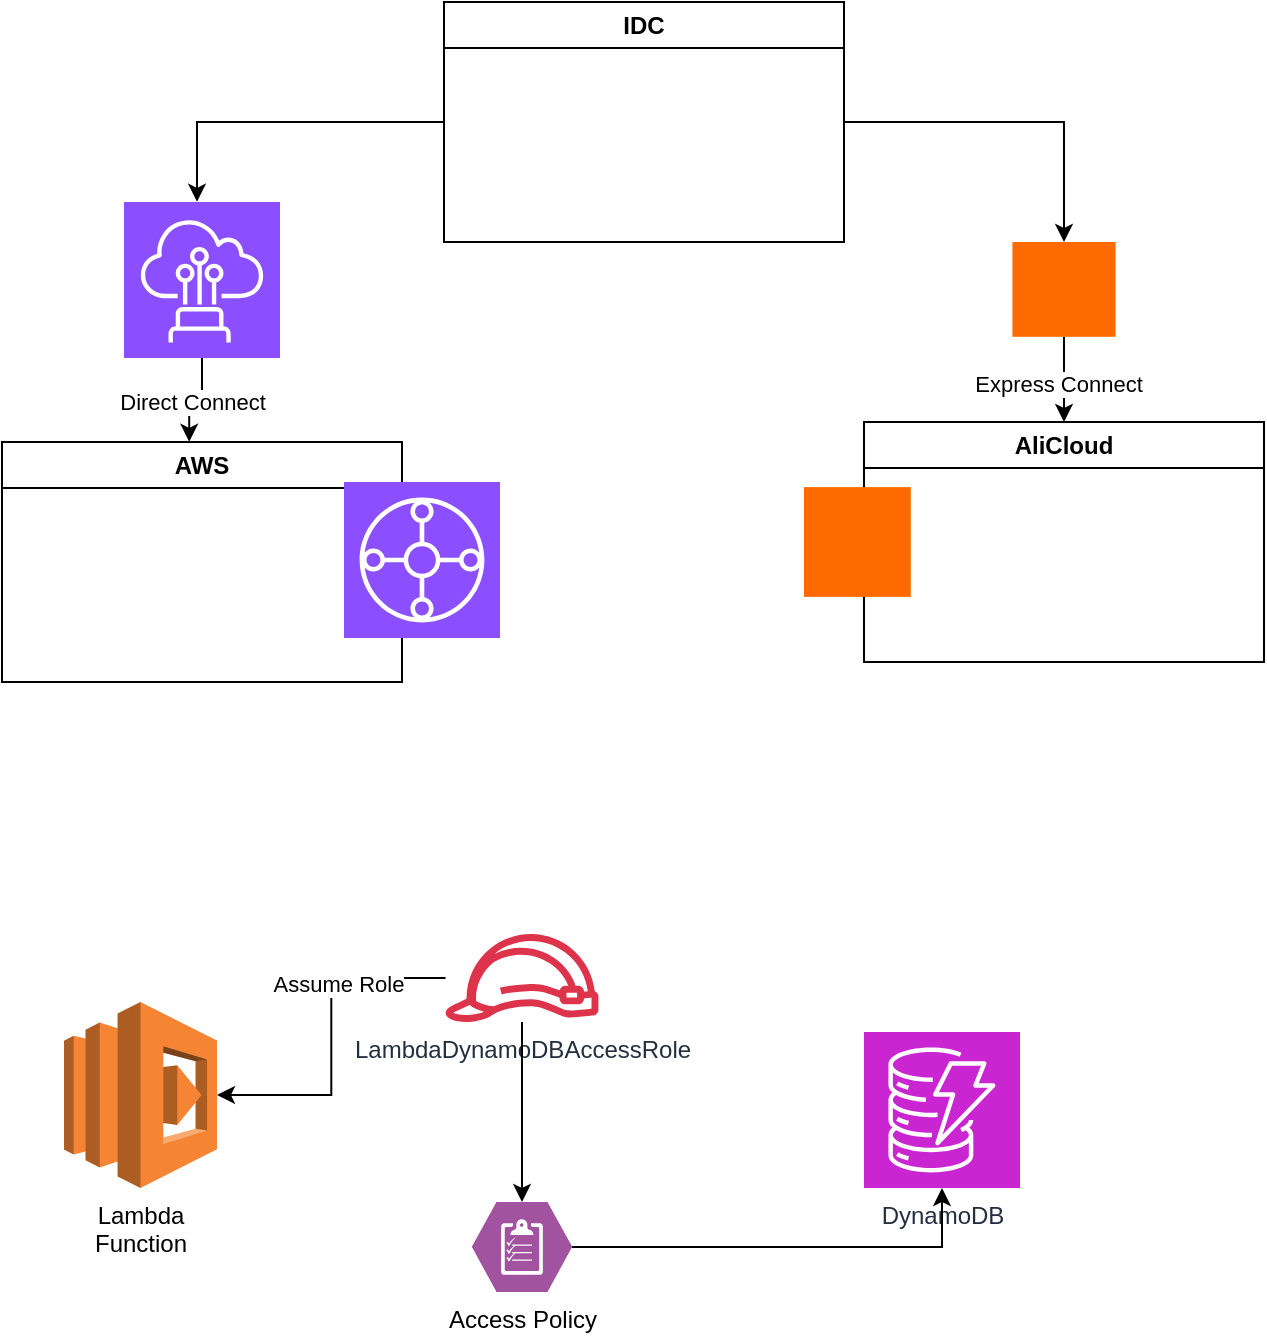 <mxfile version="28.0.4">
  <diagram name="Page-1" id="7EOnSexLtBB46fiKPTmx">
    <mxGraphModel dx="1164" dy="551" grid="1" gridSize="10" guides="1" tooltips="1" connect="1" arrows="1" fold="1" page="1" pageScale="1" pageWidth="850" pageHeight="1100" math="0" shadow="0">
      <root>
        <mxCell id="0" />
        <mxCell id="1" parent="0" />
        <mxCell id="cgtv0CHKIQMcRAsqrqvQ-5" style="edgeStyle=orthogonalEdgeStyle;rounded=0;orthogonalLoop=1;jettySize=auto;html=1;entryX=0.5;entryY=0;entryDx=0;entryDy=0;" parent="1" source="cgtv0CHKIQMcRAsqrqvQ-14" target="cgtv0CHKIQMcRAsqrqvQ-3" edge="1">
          <mxGeometry relative="1" as="geometry" />
        </mxCell>
        <mxCell id="cgtv0CHKIQMcRAsqrqvQ-6" value="Express Connect" style="edgeLabel;html=1;align=center;verticalAlign=middle;resizable=0;points=[];" parent="cgtv0CHKIQMcRAsqrqvQ-5" vertex="1" connectable="0">
          <mxGeometry x="0.076" y="-3" relative="1" as="geometry">
            <mxPoint as="offset" />
          </mxGeometry>
        </mxCell>
        <mxCell id="cgtv0CHKIQMcRAsqrqvQ-1" value="IDC" style="swimlane;whiteSpace=wrap;html=1;" parent="1" vertex="1">
          <mxGeometry x="340" y="40" width="200" height="120" as="geometry" />
        </mxCell>
        <mxCell id="cgtv0CHKIQMcRAsqrqvQ-2" value="AWS" style="swimlane;whiteSpace=wrap;html=1;startSize=23;" parent="1" vertex="1">
          <mxGeometry x="119" y="260" width="200" height="120" as="geometry" />
        </mxCell>
        <mxCell id="cgtv0CHKIQMcRAsqrqvQ-3" value="AliCloud" style="swimlane;whiteSpace=wrap;html=1;" parent="1" vertex="1">
          <mxGeometry x="550" y="250" width="200" height="120" as="geometry" />
        </mxCell>
        <mxCell id="cgtv0CHKIQMcRAsqrqvQ-9" value="" style="points=[];aspect=fixed;html=1;align=center;shadow=0;dashed=0;fillColor=#FF6A00;strokeColor=none;shape=mxgraph.alibaba_cloud.cen_cloud_enterprise_network;" parent="cgtv0CHKIQMcRAsqrqvQ-3" vertex="1">
          <mxGeometry x="-30" y="32.55" width="53.4" height="54.9" as="geometry" />
        </mxCell>
        <mxCell id="cgtv0CHKIQMcRAsqrqvQ-7" style="edgeStyle=orthogonalEdgeStyle;rounded=0;orthogonalLoop=1;jettySize=auto;html=1;entryX=0.468;entryY=-0.001;entryDx=0;entryDy=0;entryPerimeter=0;" parent="1" source="cgtv0CHKIQMcRAsqrqvQ-11" target="cgtv0CHKIQMcRAsqrqvQ-2" edge="1">
          <mxGeometry relative="1" as="geometry" />
        </mxCell>
        <mxCell id="cgtv0CHKIQMcRAsqrqvQ-8" value="Direct Connect" style="edgeLabel;html=1;align=center;verticalAlign=middle;resizable=0;points=[];" parent="cgtv0CHKIQMcRAsqrqvQ-7" vertex="1" connectable="0">
          <mxGeometry x="0.076" y="1" relative="1" as="geometry">
            <mxPoint as="offset" />
          </mxGeometry>
        </mxCell>
        <mxCell id="cgtv0CHKIQMcRAsqrqvQ-10" value="" style="sketch=0;points=[[0,0,0],[0.25,0,0],[0.5,0,0],[0.75,0,0],[1,0,0],[0,1,0],[0.25,1,0],[0.5,1,0],[0.75,1,0],[1,1,0],[0,0.25,0],[0,0.5,0],[0,0.75,0],[1,0.25,0],[1,0.5,0],[1,0.75,0]];outlineConnect=0;fontColor=#232F3E;fillColor=#8C4FFF;strokeColor=#ffffff;dashed=0;verticalLabelPosition=bottom;verticalAlign=top;align=center;html=1;fontSize=12;fontStyle=0;aspect=fixed;shape=mxgraph.aws4.resourceIcon;resIcon=mxgraph.aws4.transit_gateway;" parent="1" vertex="1">
          <mxGeometry x="290" y="280" width="78" height="78" as="geometry" />
        </mxCell>
        <mxCell id="cgtv0CHKIQMcRAsqrqvQ-12" value="" style="edgeStyle=orthogonalEdgeStyle;rounded=0;orthogonalLoop=1;jettySize=auto;html=1;entryX=0.468;entryY=-0.001;entryDx=0;entryDy=0;entryPerimeter=0;" parent="1" source="cgtv0CHKIQMcRAsqrqvQ-1" target="cgtv0CHKIQMcRAsqrqvQ-11" edge="1">
          <mxGeometry relative="1" as="geometry">
            <mxPoint x="340" y="100" as="sourcePoint" />
            <mxPoint x="224" y="250" as="targetPoint" />
          </mxGeometry>
        </mxCell>
        <mxCell id="cgtv0CHKIQMcRAsqrqvQ-11" value="" style="sketch=0;points=[[0,0,0],[0.25,0,0],[0.5,0,0],[0.75,0,0],[1,0,0],[0,1,0],[0.25,1,0],[0.5,1,0],[0.75,1,0],[1,1,0],[0,0.25,0],[0,0.5,0],[0,0.75,0],[1,0.25,0],[1,0.5,0],[1,0.75,0]];outlineConnect=0;fontColor=#232F3E;fillColor=#8C4FFF;strokeColor=#ffffff;dashed=0;verticalLabelPosition=bottom;verticalAlign=top;align=center;html=1;fontSize=12;fontStyle=0;aspect=fixed;shape=mxgraph.aws4.resourceIcon;resIcon=mxgraph.aws4.direct_connect;" parent="1" vertex="1">
          <mxGeometry x="180" y="140" width="78" height="78" as="geometry" />
        </mxCell>
        <mxCell id="cgtv0CHKIQMcRAsqrqvQ-15" value="" style="edgeStyle=orthogonalEdgeStyle;rounded=0;orthogonalLoop=1;jettySize=auto;html=1;entryX=0.5;entryY=0;entryDx=0;entryDy=0;" parent="1" source="cgtv0CHKIQMcRAsqrqvQ-1" target="cgtv0CHKIQMcRAsqrqvQ-14" edge="1">
          <mxGeometry relative="1" as="geometry">
            <mxPoint x="540" y="100" as="sourcePoint" />
            <mxPoint x="650" y="250" as="targetPoint" />
          </mxGeometry>
        </mxCell>
        <mxCell id="cgtv0CHKIQMcRAsqrqvQ-14" value="" style="points=[];aspect=fixed;html=1;align=center;shadow=0;dashed=0;fillColor=#FF6A00;strokeColor=none;shape=mxgraph.alibaba_cloud.express_connect;" parent="1" vertex="1">
          <mxGeometry x="624.2" y="160" width="51.6" height="47.4" as="geometry" />
        </mxCell>
        <mxCell id="Pa7mcl6F-CHl7IKtbTCu-1" value="Lambda&lt;br&gt;Function" style="outlineConnect=0;dashed=0;verticalLabelPosition=bottom;verticalAlign=top;align=center;html=1;shape=mxgraph.aws3.lambda;fillColor=#F58534;gradientColor=none;" vertex="1" parent="1">
          <mxGeometry x="150" y="540" width="76.5" height="93" as="geometry" />
        </mxCell>
        <mxCell id="Pa7mcl6F-CHl7IKtbTCu-2" value="DynamoDB" style="sketch=0;points=[[0,0,0],[0.25,0,0],[0.5,0,0],[0.75,0,0],[1,0,0],[0,1,0],[0.25,1,0],[0.5,1,0],[0.75,1,0],[1,1,0],[0,0.25,0],[0,0.5,0],[0,0.75,0],[1,0.25,0],[1,0.5,0],[1,0.75,0]];outlineConnect=0;fontColor=#232F3E;fillColor=#C925D1;strokeColor=#ffffff;dashed=0;verticalLabelPosition=bottom;verticalAlign=top;align=center;html=1;fontSize=12;fontStyle=0;aspect=fixed;shape=mxgraph.aws4.resourceIcon;resIcon=mxgraph.aws4.dynamodb;" vertex="1" parent="1">
          <mxGeometry x="550" y="555" width="78" height="78" as="geometry" />
        </mxCell>
        <mxCell id="Pa7mcl6F-CHl7IKtbTCu-5" value="" style="edgeStyle=orthogonalEdgeStyle;rounded=0;orthogonalLoop=1;jettySize=auto;html=1;" edge="1" parent="1" source="Pa7mcl6F-CHl7IKtbTCu-3" target="Pa7mcl6F-CHl7IKtbTCu-1">
          <mxGeometry relative="1" as="geometry" />
        </mxCell>
        <mxCell id="Pa7mcl6F-CHl7IKtbTCu-6" value="Assume Role" style="edgeLabel;html=1;align=center;verticalAlign=middle;resizable=0;points=[];" vertex="1" connectable="0" parent="Pa7mcl6F-CHl7IKtbTCu-5">
          <mxGeometry x="-0.373" y="3" relative="1" as="geometry">
            <mxPoint as="offset" />
          </mxGeometry>
        </mxCell>
        <mxCell id="Pa7mcl6F-CHl7IKtbTCu-3" value="LambdaDynamoDBAccessRole" style="sketch=0;outlineConnect=0;fontColor=#232F3E;gradientColor=none;fillColor=#DD344C;strokeColor=none;dashed=0;verticalLabelPosition=bottom;verticalAlign=top;align=center;html=1;fontSize=12;fontStyle=0;aspect=fixed;pointerEvents=1;shape=mxgraph.aws4.role;" vertex="1" parent="1">
          <mxGeometry x="340" y="506" width="78" height="44" as="geometry" />
        </mxCell>
        <mxCell id="Pa7mcl6F-CHl7IKtbTCu-8" style="edgeStyle=orthogonalEdgeStyle;rounded=0;orthogonalLoop=1;jettySize=auto;html=1;" edge="1" parent="1" source="Pa7mcl6F-CHl7IKtbTCu-4" target="Pa7mcl6F-CHl7IKtbTCu-2">
          <mxGeometry relative="1" as="geometry" />
        </mxCell>
        <mxCell id="Pa7mcl6F-CHl7IKtbTCu-4" value="Access Policy" style="verticalLabelPosition=bottom;sketch=0;html=1;fillColor=#A153A0;strokeColor=#ffffff;verticalAlign=top;align=center;points=[[0,0.5,0],[0.125,0.25,0],[0.25,0,0],[0.5,0,0],[0.75,0,0],[0.875,0.25,0],[1,0.5,0],[0.875,0.75,0],[0.75,1,0],[0.5,1,0],[0.125,0.75,0]];pointerEvents=1;shape=mxgraph.cisco_safe.compositeIcon;bgIcon=mxgraph.cisco_safe.design.blank_device;resIcon=mxgraph.cisco_safe.design.policy;" vertex="1" parent="1">
          <mxGeometry x="354" y="640" width="50" height="45" as="geometry" />
        </mxCell>
        <mxCell id="Pa7mcl6F-CHl7IKtbTCu-7" style="edgeStyle=orthogonalEdgeStyle;rounded=0;orthogonalLoop=1;jettySize=auto;html=1;entryX=0.5;entryY=0;entryDx=0;entryDy=0;entryPerimeter=0;" edge="1" parent="1" source="Pa7mcl6F-CHl7IKtbTCu-3" target="Pa7mcl6F-CHl7IKtbTCu-4">
          <mxGeometry relative="1" as="geometry" />
        </mxCell>
      </root>
    </mxGraphModel>
  </diagram>
</mxfile>
